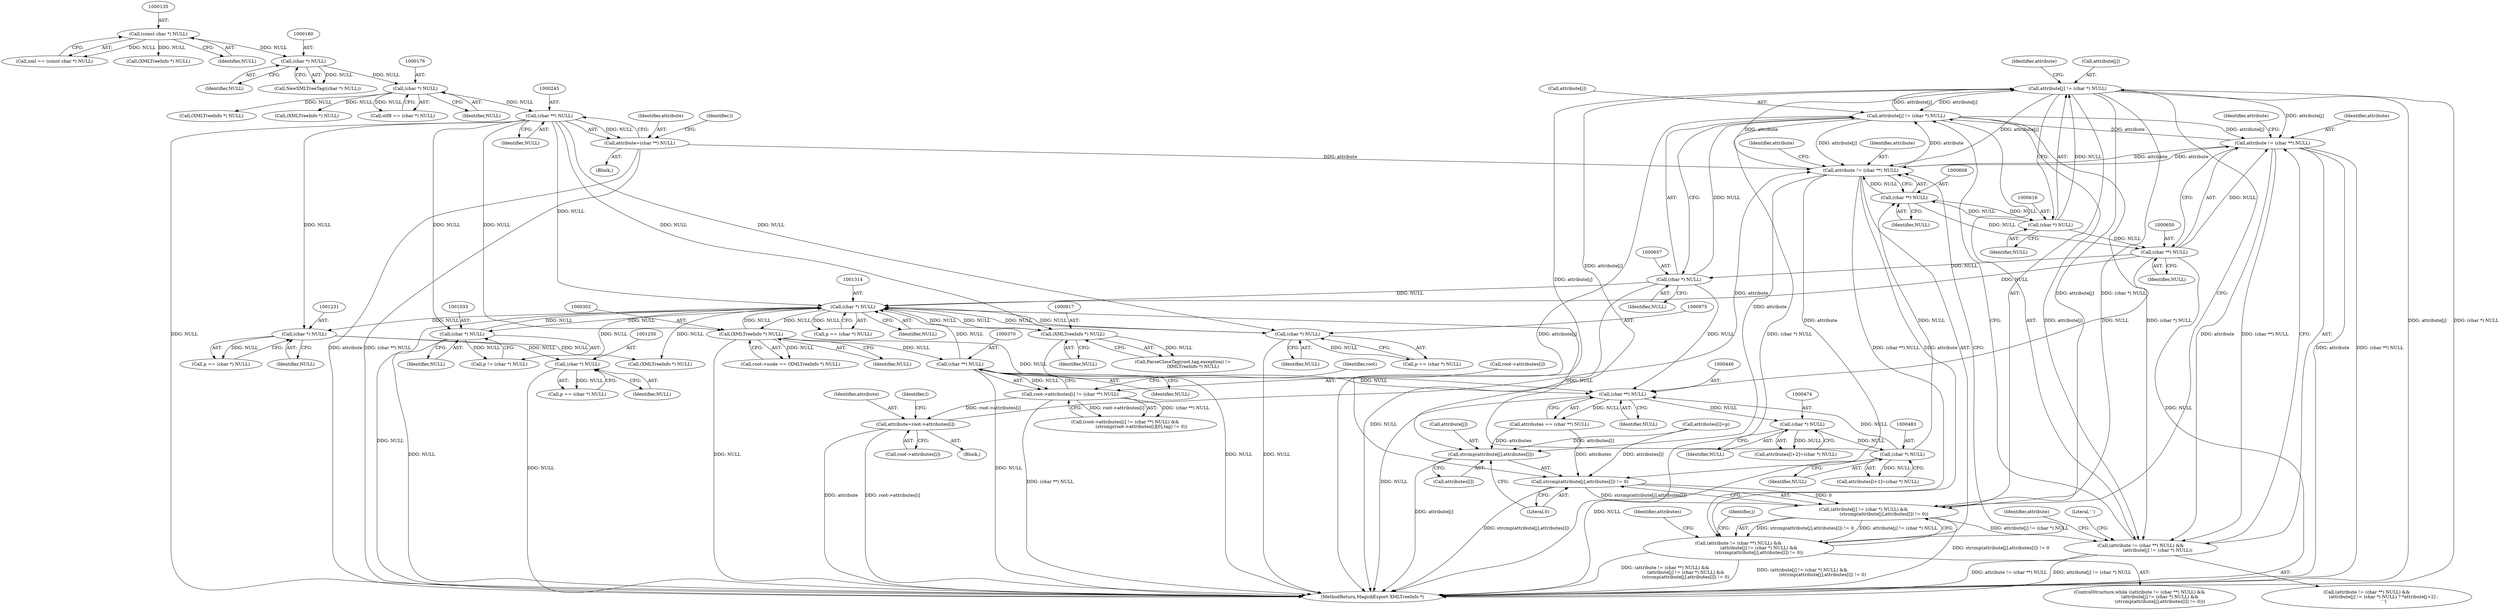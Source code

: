digraph "0_ImageMagick_fc6080f1321fd21e86ef916195cc110b05d9effb_0@array" {
"1000611" [label="(Call,attribute[j] != (char *) NULL)"];
"1000652" [label="(Call,attribute[j] != (char *) NULL)"];
"1000647" [label="(Call,attribute != (char **) NULL)"];
"1000605" [label="(Call,attribute != (char **) NULL)"];
"1000385" [label="(Call,attribute=root->attributes[i])"];
"1000363" [label="(Call,root->attributes[i] != (char **) NULL)"];
"1000369" [label="(Call,(char **) NULL)"];
"1000301" [label="(Call,(XMLTreeInfo *) NULL)"];
"1001313" [label="(Call,(char *) NULL)"];
"1001249" [label="(Call,(char *) NULL)"];
"1001230" [label="(Call,(char *) NULL)"];
"1000244" [label="(Call,(char **) NULL)"];
"1000175" [label="(Call,(char *) NULL)"];
"1000159" [label="(Call,(char *) NULL)"];
"1000134" [label="(Call,(const char *) NULL)"];
"1000649" [label="(Call,(char **) NULL)"];
"1000615" [label="(Call,(char *) NULL)"];
"1000607" [label="(Call,(char **) NULL)"];
"1000482" [label="(Call,(char *) NULL)"];
"1000473" [label="(Call,(char *) NULL)"];
"1000445" [label="(Call,(char **) NULL)"];
"1000656" [label="(Call,(char *) NULL)"];
"1000916" [label="(Call,(XMLTreeInfo *) NULL)"];
"1000974" [label="(Call,(char *) NULL)"];
"1001032" [label="(Call,(char *) NULL)"];
"1000611" [label="(Call,attribute[j] != (char *) NULL)"];
"1000242" [label="(Call,attribute=(char **) NULL)"];
"1000604" [label="(Call,(attribute != (char **) NULL) &&\n                             (attribute[j] != (char *) NULL) &&\n                             (strcmp(attribute[j],attributes[l]) != 0))"];
"1000610" [label="(Call,(attribute[j] != (char *) NULL) &&\n                             (strcmp(attribute[j],attributes[l]) != 0))"];
"1000646" [label="(Call,(attribute != (char **) NULL) &&\n                        (attribute[j] != (char *) NULL))"];
"1000618" [label="(Call,strcmp(attribute[j],attributes[l]) != 0)"];
"1000619" [label="(Call,strcmp(attribute[j],attributes[l]))"];
"1000611" [label="(Call,attribute[j] != (char *) NULL)"];
"1000618" [label="(Call,strcmp(attribute[j],attributes[l]) != 0)"];
"1001232" [label="(Identifier,NULL)"];
"1000656" [label="(Call,(char *) NULL)"];
"1000473" [label="(Call,(char *) NULL)"];
"1000605" [label="(Call,attribute != (char **) NULL)"];
"1000188" [label="(Call,(XMLTreeInfo *) NULL)"];
"1000364" [label="(Call,root->attributes[i])"];
"1001251" [label="(Identifier,NULL)"];
"1000303" [label="(Identifier,NULL)"];
"1000371" [label="(Identifier,NULL)"];
"1000648" [label="(Identifier,attribute)"];
"1000443" [label="(Call,attributes == (char **) NULL)"];
"1000613" [label="(Identifier,attribute)"];
"1000369" [label="(Call,(char **) NULL)"];
"1000445" [label="(Call,(char **) NULL)"];
"1000646" [label="(Call,(attribute != (char **) NULL) &&\n                        (attribute[j] != (char *) NULL))"];
"1000134" [label="(Call,(const char *) NULL)"];
"1000363" [label="(Call,root->attributes[i] != (char **) NULL)"];
"1001315" [label="(Identifier,NULL)"];
"1000974" [label="(Call,(char *) NULL)"];
"1000619" [label="(Call,strcmp(attribute[j],attributes[l]))"];
"1001032" [label="(Call,(char *) NULL)"];
"1000911" [label="(Call,ParseCloseTag(root,tag,exception) !=\n              (XMLTreeInfo *) NULL)"];
"1000606" [label="(Identifier,attribute)"];
"1001247" [label="(Call,p == (char *) NULL)"];
"1000916" [label="(Call,(XMLTreeInfo *) NULL)"];
"1000132" [label="(Call,xml == (const char *) NULL)"];
"1001034" [label="(Identifier,NULL)"];
"1000239" [label="(Call,(XMLTreeInfo *) NULL)"];
"1000603" [label="(ControlStructure,while ((attribute != (char **) NULL) &&\n                             (attribute[j] != (char *) NULL) &&\n                             (strcmp(attribute[j],attributes[l]) != 0)))"];
"1000377" [label="(Identifier,root)"];
"1000151" [label="(Call,(XMLTreeInfo *) NULL)"];
"1000628" [label="(Identifier,j)"];
"1000658" [label="(Identifier,NULL)"];
"1001313" [label="(Call,(char *) NULL)"];
"1000246" [label="(Identifier,NULL)"];
"1000387" [label="(Call,root->attributes[i])"];
"1000620" [label="(Call,attribute[j])"];
"1001249" [label="(Call,(char *) NULL)"];
"1000609" [label="(Identifier,NULL)"];
"1000661" [label="(Identifier,attribute)"];
"1000394" [label="(Identifier,l)"];
"1000645" [label="(Call,(attribute != (char **) NULL) &&\n                        (attribute[j] != (char *) NULL) ? *attribute[j+2] :\n                        ' ')"];
"1000243" [label="(Identifier,attribute)"];
"1000177" [label="(Identifier,NULL)"];
"1000654" [label="(Identifier,attribute)"];
"1000242" [label="(Call,attribute=(char **) NULL)"];
"1000244" [label="(Call,(char **) NULL)"];
"1001387" [label="(Call,(XMLTreeInfo *) NULL)"];
"1000248" [label="(Identifier,l)"];
"1001228" [label="(Call,p == (char *) NULL)"];
"1000301" [label="(Call,(XMLTreeInfo *) NULL)"];
"1000158" [label="(Call,NewXMLTreeTag((char *) NULL))"];
"1000604" [label="(Call,(attribute != (char **) NULL) &&\n                             (attribute[j] != (char *) NULL) &&\n                             (strcmp(attribute[j],attributes[l]) != 0))"];
"1000617" [label="(Identifier,NULL)"];
"1000482" [label="(Call,(char *) NULL)"];
"1000632" [label="(Identifier,attributes)"];
"1000485" [label="(Call,attributes[l]=p)"];
"1000447" [label="(Identifier,NULL)"];
"1000115" [label="(Block,)"];
"1000484" [label="(Identifier,NULL)"];
"1000918" [label="(Identifier,NULL)"];
"1000652" [label="(Call,attribute[j] != (char *) NULL)"];
"1000607" [label="(Call,(char **) NULL)"];
"1000161" [label="(Identifier,NULL)"];
"1000612" [label="(Call,attribute[j])"];
"1001311" [label="(Call,p == (char *) NULL)"];
"1000475" [label="(Identifier,NULL)"];
"1000357" [label="(Block,)"];
"1000972" [label="(Call,p == (char *) NULL)"];
"1000976" [label="(Identifier,NULL)"];
"1000626" [label="(Literal,0)"];
"1000467" [label="(Call,attributes[l+2]=(char *) NULL)"];
"1000651" [label="(Identifier,NULL)"];
"1000621" [label="(Identifier,attribute)"];
"1000136" [label="(Identifier,NULL)"];
"1000623" [label="(Call,attributes[l])"];
"1000385" [label="(Call,attribute=root->attributes[i])"];
"1000649" [label="(Call,(char **) NULL)"];
"1000159" [label="(Call,(char *) NULL)"];
"1001230" [label="(Call,(char *) NULL)"];
"1001437" [label="(MethodReturn,MagickExport XMLTreeInfo *)"];
"1001030" [label="(Call,p != (char *) NULL)"];
"1000615" [label="(Call,(char *) NULL)"];
"1000386" [label="(Identifier,attribute)"];
"1000173" [label="(Call,utf8 == (char *) NULL)"];
"1000362" [label="(Call,(root->attributes[i] != (char **) NULL) &&\n                       (strcmp(root->attributes[i][0],tag) != 0))"];
"1000610" [label="(Call,(attribute[j] != (char *) NULL) &&\n                             (strcmp(attribute[j],attributes[l]) != 0))"];
"1000476" [label="(Call,attributes[l+1]=(char *) NULL)"];
"1000653" [label="(Call,attribute[j])"];
"1000647" [label="(Call,attribute != (char **) NULL)"];
"1000297" [label="(Call,root->node == (XMLTreeInfo *) NULL)"];
"1000665" [label="(Literal,' ')"];
"1000175" [label="(Call,(char *) NULL)"];
"1000611" -> "1000610"  [label="AST: "];
"1000611" -> "1000615"  [label="CFG: "];
"1000612" -> "1000611"  [label="AST: "];
"1000615" -> "1000611"  [label="AST: "];
"1000621" -> "1000611"  [label="CFG: "];
"1000610" -> "1000611"  [label="CFG: "];
"1000611" -> "1001437"  [label="DDG: (char *) NULL"];
"1000611" -> "1001437"  [label="DDG: attribute[j]"];
"1000611" -> "1000605"  [label="DDG: attribute[j]"];
"1000611" -> "1000610"  [label="DDG: attribute[j]"];
"1000611" -> "1000610"  [label="DDG: (char *) NULL"];
"1000652" -> "1000611"  [label="DDG: attribute[j]"];
"1000605" -> "1000611"  [label="DDG: attribute"];
"1000615" -> "1000611"  [label="DDG: NULL"];
"1000611" -> "1000618"  [label="DDG: attribute[j]"];
"1000611" -> "1000619"  [label="DDG: attribute[j]"];
"1000611" -> "1000647"  [label="DDG: attribute[j]"];
"1000611" -> "1000652"  [label="DDG: attribute[j]"];
"1000652" -> "1000646"  [label="AST: "];
"1000652" -> "1000656"  [label="CFG: "];
"1000653" -> "1000652"  [label="AST: "];
"1000656" -> "1000652"  [label="AST: "];
"1000646" -> "1000652"  [label="CFG: "];
"1000652" -> "1001437"  [label="DDG: (char *) NULL"];
"1000652" -> "1001437"  [label="DDG: attribute[j]"];
"1000652" -> "1000605"  [label="DDG: attribute[j]"];
"1000652" -> "1000647"  [label="DDG: attribute[j]"];
"1000652" -> "1000646"  [label="DDG: attribute[j]"];
"1000652" -> "1000646"  [label="DDG: (char *) NULL"];
"1000647" -> "1000652"  [label="DDG: attribute"];
"1000605" -> "1000652"  [label="DDG: attribute"];
"1000656" -> "1000652"  [label="DDG: NULL"];
"1000647" -> "1000646"  [label="AST: "];
"1000647" -> "1000649"  [label="CFG: "];
"1000648" -> "1000647"  [label="AST: "];
"1000649" -> "1000647"  [label="AST: "];
"1000654" -> "1000647"  [label="CFG: "];
"1000646" -> "1000647"  [label="CFG: "];
"1000647" -> "1001437"  [label="DDG: attribute"];
"1000647" -> "1001437"  [label="DDG: (char **) NULL"];
"1000647" -> "1000605"  [label="DDG: attribute"];
"1000647" -> "1000646"  [label="DDG: attribute"];
"1000647" -> "1000646"  [label="DDG: (char **) NULL"];
"1000605" -> "1000647"  [label="DDG: attribute"];
"1000649" -> "1000647"  [label="DDG: NULL"];
"1000605" -> "1000604"  [label="AST: "];
"1000605" -> "1000607"  [label="CFG: "];
"1000606" -> "1000605"  [label="AST: "];
"1000607" -> "1000605"  [label="AST: "];
"1000613" -> "1000605"  [label="CFG: "];
"1000604" -> "1000605"  [label="CFG: "];
"1000605" -> "1000604"  [label="DDG: attribute"];
"1000605" -> "1000604"  [label="DDG: (char **) NULL"];
"1000385" -> "1000605"  [label="DDG: attribute"];
"1000242" -> "1000605"  [label="DDG: attribute"];
"1000607" -> "1000605"  [label="DDG: NULL"];
"1000605" -> "1000618"  [label="DDG: attribute"];
"1000605" -> "1000619"  [label="DDG: attribute"];
"1000385" -> "1000357"  [label="AST: "];
"1000385" -> "1000387"  [label="CFG: "];
"1000386" -> "1000385"  [label="AST: "];
"1000387" -> "1000385"  [label="AST: "];
"1000394" -> "1000385"  [label="CFG: "];
"1000385" -> "1001437"  [label="DDG: root->attributes[i]"];
"1000385" -> "1001437"  [label="DDG: attribute"];
"1000363" -> "1000385"  [label="DDG: root->attributes[i]"];
"1000363" -> "1000362"  [label="AST: "];
"1000363" -> "1000369"  [label="CFG: "];
"1000364" -> "1000363"  [label="AST: "];
"1000369" -> "1000363"  [label="AST: "];
"1000377" -> "1000363"  [label="CFG: "];
"1000362" -> "1000363"  [label="CFG: "];
"1000363" -> "1001437"  [label="DDG: (char **) NULL"];
"1000363" -> "1000362"  [label="DDG: root->attributes[i]"];
"1000363" -> "1000362"  [label="DDG: (char **) NULL"];
"1000369" -> "1000363"  [label="DDG: NULL"];
"1000369" -> "1000371"  [label="CFG: "];
"1000370" -> "1000369"  [label="AST: "];
"1000371" -> "1000369"  [label="AST: "];
"1000369" -> "1001437"  [label="DDG: NULL"];
"1000301" -> "1000369"  [label="DDG: NULL"];
"1000369" -> "1000445"  [label="DDG: NULL"];
"1000369" -> "1001313"  [label="DDG: NULL"];
"1000301" -> "1000297"  [label="AST: "];
"1000301" -> "1000303"  [label="CFG: "];
"1000302" -> "1000301"  [label="AST: "];
"1000303" -> "1000301"  [label="AST: "];
"1000297" -> "1000301"  [label="CFG: "];
"1000301" -> "1001437"  [label="DDG: NULL"];
"1000301" -> "1000297"  [label="DDG: NULL"];
"1001313" -> "1000301"  [label="DDG: NULL"];
"1000244" -> "1000301"  [label="DDG: NULL"];
"1000301" -> "1000445"  [label="DDG: NULL"];
"1000301" -> "1001313"  [label="DDG: NULL"];
"1001313" -> "1001311"  [label="AST: "];
"1001313" -> "1001315"  [label="CFG: "];
"1001314" -> "1001313"  [label="AST: "];
"1001315" -> "1001313"  [label="AST: "];
"1001311" -> "1001313"  [label="CFG: "];
"1001313" -> "1001437"  [label="DDG: NULL"];
"1001313" -> "1000916"  [label="DDG: NULL"];
"1001313" -> "1000974"  [label="DDG: NULL"];
"1001313" -> "1001032"  [label="DDG: NULL"];
"1001313" -> "1001230"  [label="DDG: NULL"];
"1001313" -> "1001311"  [label="DDG: NULL"];
"1001249" -> "1001313"  [label="DDG: NULL"];
"1000649" -> "1001313"  [label="DDG: NULL"];
"1000916" -> "1001313"  [label="DDG: NULL"];
"1000656" -> "1001313"  [label="DDG: NULL"];
"1000974" -> "1001313"  [label="DDG: NULL"];
"1000244" -> "1001313"  [label="DDG: NULL"];
"1001032" -> "1001313"  [label="DDG: NULL"];
"1000482" -> "1001313"  [label="DDG: NULL"];
"1001313" -> "1001387"  [label="DDG: NULL"];
"1001249" -> "1001247"  [label="AST: "];
"1001249" -> "1001251"  [label="CFG: "];
"1001250" -> "1001249"  [label="AST: "];
"1001251" -> "1001249"  [label="AST: "];
"1001247" -> "1001249"  [label="CFG: "];
"1001249" -> "1001437"  [label="DDG: NULL"];
"1001249" -> "1001247"  [label="DDG: NULL"];
"1001230" -> "1001249"  [label="DDG: NULL"];
"1001230" -> "1001228"  [label="AST: "];
"1001230" -> "1001232"  [label="CFG: "];
"1001231" -> "1001230"  [label="AST: "];
"1001232" -> "1001230"  [label="AST: "];
"1001228" -> "1001230"  [label="CFG: "];
"1001230" -> "1001228"  [label="DDG: NULL"];
"1000244" -> "1001230"  [label="DDG: NULL"];
"1001230" -> "1001387"  [label="DDG: NULL"];
"1000244" -> "1000242"  [label="AST: "];
"1000244" -> "1000246"  [label="CFG: "];
"1000245" -> "1000244"  [label="AST: "];
"1000246" -> "1000244"  [label="AST: "];
"1000242" -> "1000244"  [label="CFG: "];
"1000244" -> "1001437"  [label="DDG: NULL"];
"1000244" -> "1000242"  [label="DDG: NULL"];
"1000175" -> "1000244"  [label="DDG: NULL"];
"1000244" -> "1000916"  [label="DDG: NULL"];
"1000244" -> "1000974"  [label="DDG: NULL"];
"1000244" -> "1001032"  [label="DDG: NULL"];
"1000175" -> "1000173"  [label="AST: "];
"1000175" -> "1000177"  [label="CFG: "];
"1000176" -> "1000175"  [label="AST: "];
"1000177" -> "1000175"  [label="AST: "];
"1000173" -> "1000175"  [label="CFG: "];
"1000175" -> "1000173"  [label="DDG: NULL"];
"1000159" -> "1000175"  [label="DDG: NULL"];
"1000175" -> "1000188"  [label="DDG: NULL"];
"1000175" -> "1000239"  [label="DDG: NULL"];
"1000159" -> "1000158"  [label="AST: "];
"1000159" -> "1000161"  [label="CFG: "];
"1000160" -> "1000159"  [label="AST: "];
"1000161" -> "1000159"  [label="AST: "];
"1000158" -> "1000159"  [label="CFG: "];
"1000159" -> "1000158"  [label="DDG: NULL"];
"1000134" -> "1000159"  [label="DDG: NULL"];
"1000134" -> "1000132"  [label="AST: "];
"1000134" -> "1000136"  [label="CFG: "];
"1000135" -> "1000134"  [label="AST: "];
"1000136" -> "1000134"  [label="AST: "];
"1000132" -> "1000134"  [label="CFG: "];
"1000134" -> "1000132"  [label="DDG: NULL"];
"1000134" -> "1000151"  [label="DDG: NULL"];
"1000649" -> "1000651"  [label="CFG: "];
"1000650" -> "1000649"  [label="AST: "];
"1000651" -> "1000649"  [label="AST: "];
"1000649" -> "1001437"  [label="DDG: NULL"];
"1000649" -> "1000445"  [label="DDG: NULL"];
"1000615" -> "1000649"  [label="DDG: NULL"];
"1000607" -> "1000649"  [label="DDG: NULL"];
"1000649" -> "1000656"  [label="DDG: NULL"];
"1000615" -> "1000617"  [label="CFG: "];
"1000616" -> "1000615"  [label="AST: "];
"1000617" -> "1000615"  [label="AST: "];
"1000615" -> "1000607"  [label="DDG: NULL"];
"1000607" -> "1000615"  [label="DDG: NULL"];
"1000607" -> "1000609"  [label="CFG: "];
"1000608" -> "1000607"  [label="AST: "];
"1000609" -> "1000607"  [label="AST: "];
"1000482" -> "1000607"  [label="DDG: NULL"];
"1000482" -> "1000476"  [label="AST: "];
"1000482" -> "1000484"  [label="CFG: "];
"1000483" -> "1000482"  [label="AST: "];
"1000484" -> "1000482"  [label="AST: "];
"1000476" -> "1000482"  [label="CFG: "];
"1000482" -> "1001437"  [label="DDG: NULL"];
"1000482" -> "1000445"  [label="DDG: NULL"];
"1000482" -> "1000476"  [label="DDG: NULL"];
"1000473" -> "1000482"  [label="DDG: NULL"];
"1000473" -> "1000467"  [label="AST: "];
"1000473" -> "1000475"  [label="CFG: "];
"1000474" -> "1000473"  [label="AST: "];
"1000475" -> "1000473"  [label="AST: "];
"1000467" -> "1000473"  [label="CFG: "];
"1000473" -> "1000467"  [label="DDG: NULL"];
"1000445" -> "1000473"  [label="DDG: NULL"];
"1000445" -> "1000443"  [label="AST: "];
"1000445" -> "1000447"  [label="CFG: "];
"1000446" -> "1000445"  [label="AST: "];
"1000447" -> "1000445"  [label="AST: "];
"1000443" -> "1000445"  [label="CFG: "];
"1000445" -> "1001437"  [label="DDG: NULL"];
"1000445" -> "1000443"  [label="DDG: NULL"];
"1000656" -> "1000445"  [label="DDG: NULL"];
"1000656" -> "1000658"  [label="CFG: "];
"1000657" -> "1000656"  [label="AST: "];
"1000658" -> "1000656"  [label="AST: "];
"1000656" -> "1001437"  [label="DDG: NULL"];
"1000916" -> "1000911"  [label="AST: "];
"1000916" -> "1000918"  [label="CFG: "];
"1000917" -> "1000916"  [label="AST: "];
"1000918" -> "1000916"  [label="AST: "];
"1000911" -> "1000916"  [label="CFG: "];
"1000916" -> "1001437"  [label="DDG: NULL"];
"1000916" -> "1000911"  [label="DDG: NULL"];
"1000974" -> "1000972"  [label="AST: "];
"1000974" -> "1000976"  [label="CFG: "];
"1000975" -> "1000974"  [label="AST: "];
"1000976" -> "1000974"  [label="AST: "];
"1000972" -> "1000974"  [label="CFG: "];
"1000974" -> "1001437"  [label="DDG: NULL"];
"1000974" -> "1000972"  [label="DDG: NULL"];
"1001032" -> "1001030"  [label="AST: "];
"1001032" -> "1001034"  [label="CFG: "];
"1001033" -> "1001032"  [label="AST: "];
"1001034" -> "1001032"  [label="AST: "];
"1001030" -> "1001032"  [label="CFG: "];
"1001032" -> "1001437"  [label="DDG: NULL"];
"1001032" -> "1001030"  [label="DDG: NULL"];
"1000242" -> "1000115"  [label="AST: "];
"1000243" -> "1000242"  [label="AST: "];
"1000248" -> "1000242"  [label="CFG: "];
"1000242" -> "1001437"  [label="DDG: (char **) NULL"];
"1000242" -> "1001437"  [label="DDG: attribute"];
"1000604" -> "1000603"  [label="AST: "];
"1000604" -> "1000610"  [label="CFG: "];
"1000610" -> "1000604"  [label="AST: "];
"1000628" -> "1000604"  [label="CFG: "];
"1000632" -> "1000604"  [label="CFG: "];
"1000604" -> "1001437"  [label="DDG: (attribute[j] != (char *) NULL) &&\n                             (strcmp(attribute[j],attributes[l]) != 0)"];
"1000604" -> "1001437"  [label="DDG: (attribute != (char **) NULL) &&\n                             (attribute[j] != (char *) NULL) &&\n                             (strcmp(attribute[j],attributes[l]) != 0)"];
"1000610" -> "1000604"  [label="DDG: attribute[j] != (char *) NULL"];
"1000610" -> "1000604"  [label="DDG: strcmp(attribute[j],attributes[l]) != 0"];
"1000610" -> "1000618"  [label="CFG: "];
"1000618" -> "1000610"  [label="AST: "];
"1000610" -> "1001437"  [label="DDG: strcmp(attribute[j],attributes[l]) != 0"];
"1000618" -> "1000610"  [label="DDG: strcmp(attribute[j],attributes[l])"];
"1000618" -> "1000610"  [label="DDG: 0"];
"1000610" -> "1000646"  [label="DDG: attribute[j] != (char *) NULL"];
"1000646" -> "1000645"  [label="AST: "];
"1000661" -> "1000646"  [label="CFG: "];
"1000665" -> "1000646"  [label="CFG: "];
"1000646" -> "1001437"  [label="DDG: attribute != (char **) NULL"];
"1000646" -> "1001437"  [label="DDG: attribute[j] != (char *) NULL"];
"1000618" -> "1000626"  [label="CFG: "];
"1000619" -> "1000618"  [label="AST: "];
"1000626" -> "1000618"  [label="AST: "];
"1000618" -> "1001437"  [label="DDG: strcmp(attribute[j],attributes[l])"];
"1000485" -> "1000618"  [label="DDG: attributes[l]"];
"1000443" -> "1000618"  [label="DDG: attributes"];
"1000619" -> "1000623"  [label="CFG: "];
"1000620" -> "1000619"  [label="AST: "];
"1000623" -> "1000619"  [label="AST: "];
"1000626" -> "1000619"  [label="CFG: "];
"1000619" -> "1001437"  [label="DDG: attribute[j]"];
"1000485" -> "1000619"  [label="DDG: attributes[l]"];
"1000443" -> "1000619"  [label="DDG: attributes"];
}
